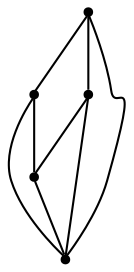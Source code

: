 graph {
  node [shape=point,comment="{\"directed\":false,\"doi\":\"10.1007/978-3-030-92931-2_6\",\"figure\":\"3\"}"]

  v0 [pos="1095.799521572692,323.42346188695296"]
  v1 [pos="1017.4214394358348,427.9264429812669"]
  v2 [pos="939.0412588811939,218.92073911741994"]
  v3 [pos="782.287161231055,323.42346188695296"]
  v4 [pos="860.6621116383404,427.9264429812669"]

  v0 -- v1 [id="-1",pos="1095.799521572692,323.42346188695296 1017.4214394358348,427.9264429812669 1017.4214394358348,427.9264429812669 1017.4214394358348,427.9264429812669"]
  v3 -- v2 [id="-2",pos="782.287161231055,323.42346188695296 939.0412588811939,218.92073911741994 939.0412588811939,218.92073911741994 939.0412588811939,218.92073911741994"]
  v3 -- v0 [id="-4",pos="782.287161231055,323.42346188695296 1095.799521572692,323.42346188695296 1095.799521572692,323.42346188695296 1095.799521572692,323.42346188695296"]
  v3 -- v4 [id="-227",pos="782.287161231055,323.42346188695296 860.6621116383404,427.9264429812669 860.6621116383404,427.9264429812669 860.6621116383404,427.9264429812669"]
  v4 -- v2 [id="-302",pos="860.6621116383404,427.9264429812669 939.0412588811939,218.92073911741994 939.0412588811939,218.92073911741994 939.0412588811939,218.92073911741994"]
  v4 -- v1 [id="-306",pos="860.6621116383404,427.9264429812669 1017.4214394358348,427.9264429812669 1017.4214394358348,427.9264429812669 1017.4214394358348,427.9264429812669"]
  v0 -- v2 [id="-326",pos="1095.799521572692,323.42346188695296 939.0412588811939,218.92073911741994 939.0412588811939,218.92073911741994 939.0412588811939,218.92073911741994"]
  v1 -- v2 [id="-336",pos="1017.4214394358348,427.9264429812669 939.0412588811939,218.92073911741994 939.0412588811939,218.92073911741994 939.0412588811939,218.92073911741994"]
}